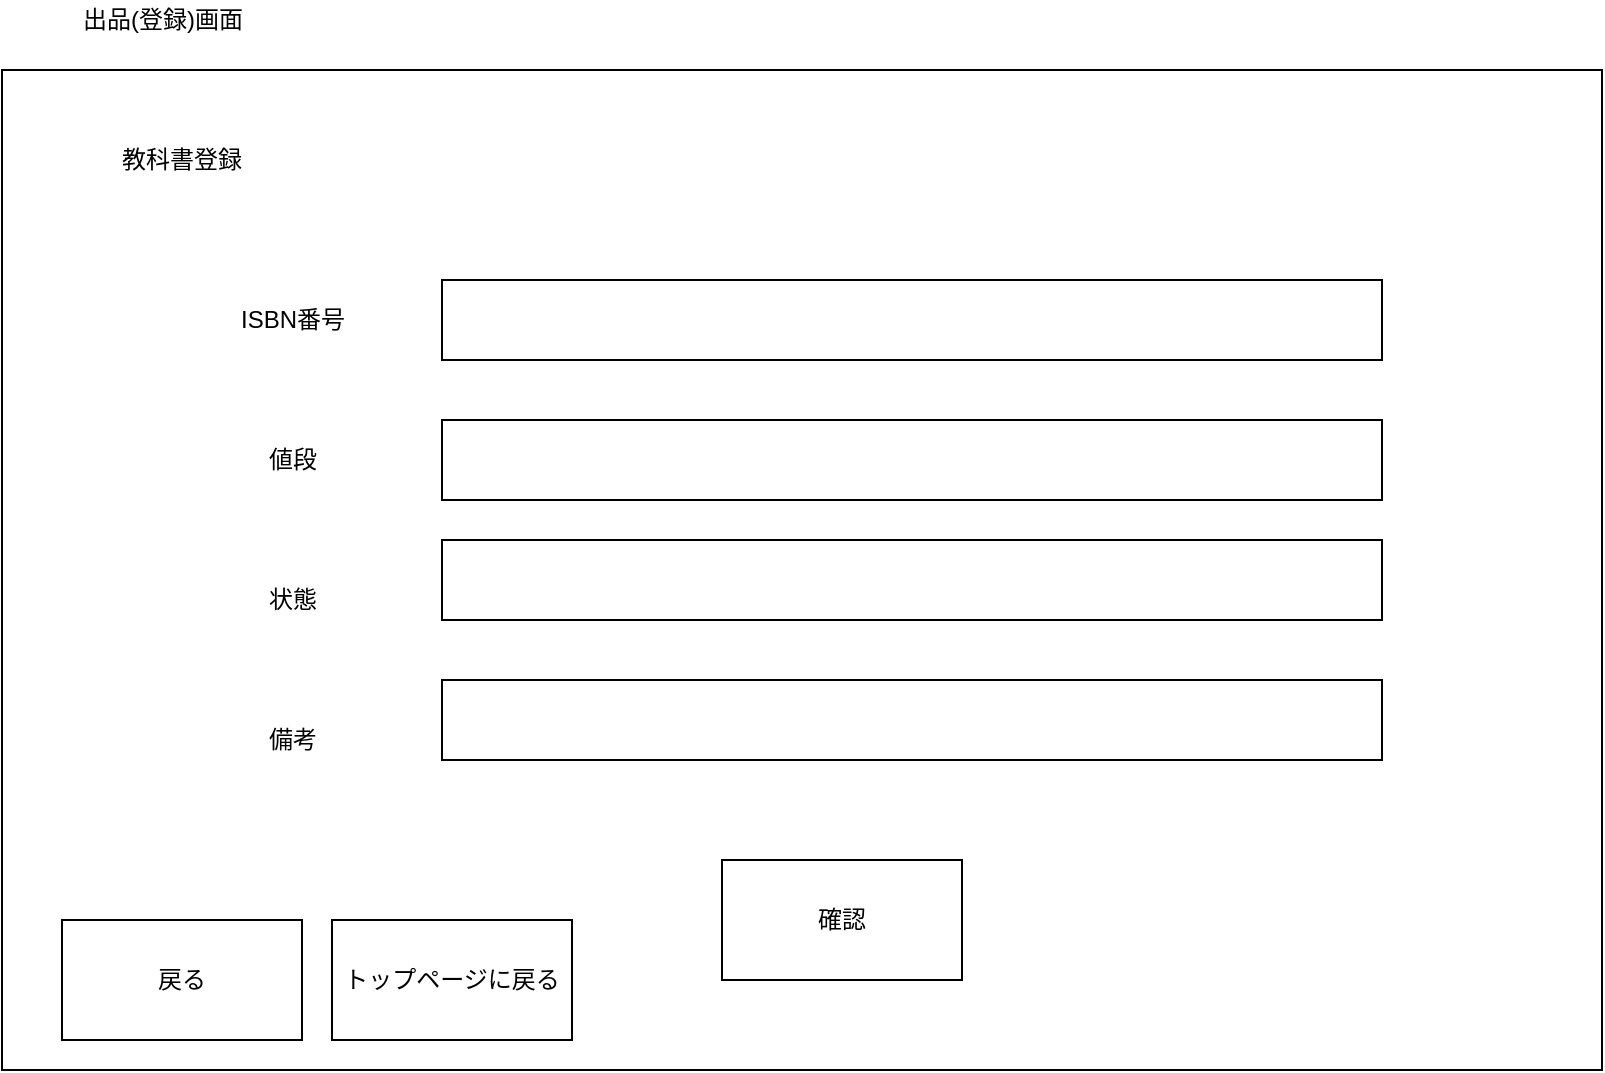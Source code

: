 <mxfile version="16.5.1" type="device"><diagram id="bMVw7neiRp5LTMZPZpmS" name="ページ1"><mxGraphModel dx="1108" dy="553" grid="1" gridSize="10" guides="1" tooltips="1" connect="1" arrows="1" fold="1" page="1" pageScale="1" pageWidth="827" pageHeight="1169" math="0" shadow="0"><root><mxCell id="0"/><mxCell id="1" parent="0"/><mxCell id="SzMgU27jByY5J2OpoMd1-1" value="&lt;span&gt;出品(登録)画面&lt;/span&gt;" style="text;html=1;align=center;verticalAlign=middle;resizable=0;points=[];autosize=1;strokeColor=none;fillColor=none;" parent="1" vertex="1"><mxGeometry x="50" y="50" width="100" height="20" as="geometry"/></mxCell><mxCell id="SzMgU27jByY5J2OpoMd1-2" value="" style="rounded=0;whiteSpace=wrap;html=1;" parent="1" vertex="1"><mxGeometry x="20" y="85" width="800" height="500" as="geometry"/></mxCell><mxCell id="SzMgU27jByY5J2OpoMd1-3" value="教科書登録" style="rounded=0;whiteSpace=wrap;html=1;strokeColor=none;" parent="1" vertex="1"><mxGeometry x="50" y="100" width="120" height="60" as="geometry"/></mxCell><mxCell id="SzMgU27jByY5J2OpoMd1-37" value="" style="rounded=0;whiteSpace=wrap;html=1;shadow=0;" parent="1" vertex="1"><mxGeometry x="240" y="190" width="470" height="40" as="geometry"/></mxCell><mxCell id="SzMgU27jByY5J2OpoMd1-38" value="" style="rounded=0;whiteSpace=wrap;html=1;shadow=0;" parent="1" vertex="1"><mxGeometry x="240" y="260" width="470" height="40" as="geometry"/></mxCell><mxCell id="SzMgU27jByY5J2OpoMd1-39" value="" style="rounded=0;whiteSpace=wrap;html=1;shadow=0;" parent="1" vertex="1"><mxGeometry x="240" y="320" width="470" height="40" as="geometry"/></mxCell><mxCell id="SzMgU27jByY5J2OpoMd1-40" value="" style="rounded=0;whiteSpace=wrap;html=1;shadow=0;" parent="1" vertex="1"><mxGeometry x="240" y="390" width="470" height="40" as="geometry"/></mxCell><mxCell id="SzMgU27jByY5J2OpoMd1-41" value="備考" style="text;html=1;align=center;verticalAlign=middle;resizable=0;points=[];autosize=1;strokeColor=none;fillColor=none;" parent="1" vertex="1"><mxGeometry x="145" y="410" width="40" height="20" as="geometry"/></mxCell><mxCell id="SzMgU27jByY5J2OpoMd1-42" value="値段" style="text;html=1;align=center;verticalAlign=middle;resizable=0;points=[];autosize=1;strokeColor=none;fillColor=none;" parent="1" vertex="1"><mxGeometry x="145" y="270" width="40" height="20" as="geometry"/></mxCell><mxCell id="SzMgU27jByY5J2OpoMd1-43" value="状態" style="text;html=1;align=center;verticalAlign=middle;resizable=0;points=[];autosize=1;strokeColor=none;fillColor=none;" parent="1" vertex="1"><mxGeometry x="145" y="340" width="40" height="20" as="geometry"/></mxCell><mxCell id="SzMgU27jByY5J2OpoMd1-44" value="ISBN番号" style="text;html=1;align=center;verticalAlign=middle;resizable=0;points=[];autosize=1;strokeColor=none;fillColor=none;" parent="1" vertex="1"><mxGeometry x="130" y="200" width="70" height="20" as="geometry"/></mxCell><mxCell id="SzMgU27jByY5J2OpoMd1-45" value="確認" style="rounded=0;whiteSpace=wrap;html=1;shadow=0;" parent="1" vertex="1"><mxGeometry x="380" y="480" width="120" height="60" as="geometry"/></mxCell><mxCell id="OzsXnkEHG1VCFVIs55IZ-1" value="トップページに戻る" style="rounded=0;whiteSpace=wrap;html=1;" parent="1" vertex="1"><mxGeometry x="185" y="510" width="120" height="60" as="geometry"/></mxCell><mxCell id="OzsXnkEHG1VCFVIs55IZ-2" value="戻る" style="rounded=0;whiteSpace=wrap;html=1;" parent="1" vertex="1"><mxGeometry x="50" y="510" width="120" height="60" as="geometry"/></mxCell></root></mxGraphModel></diagram></mxfile>